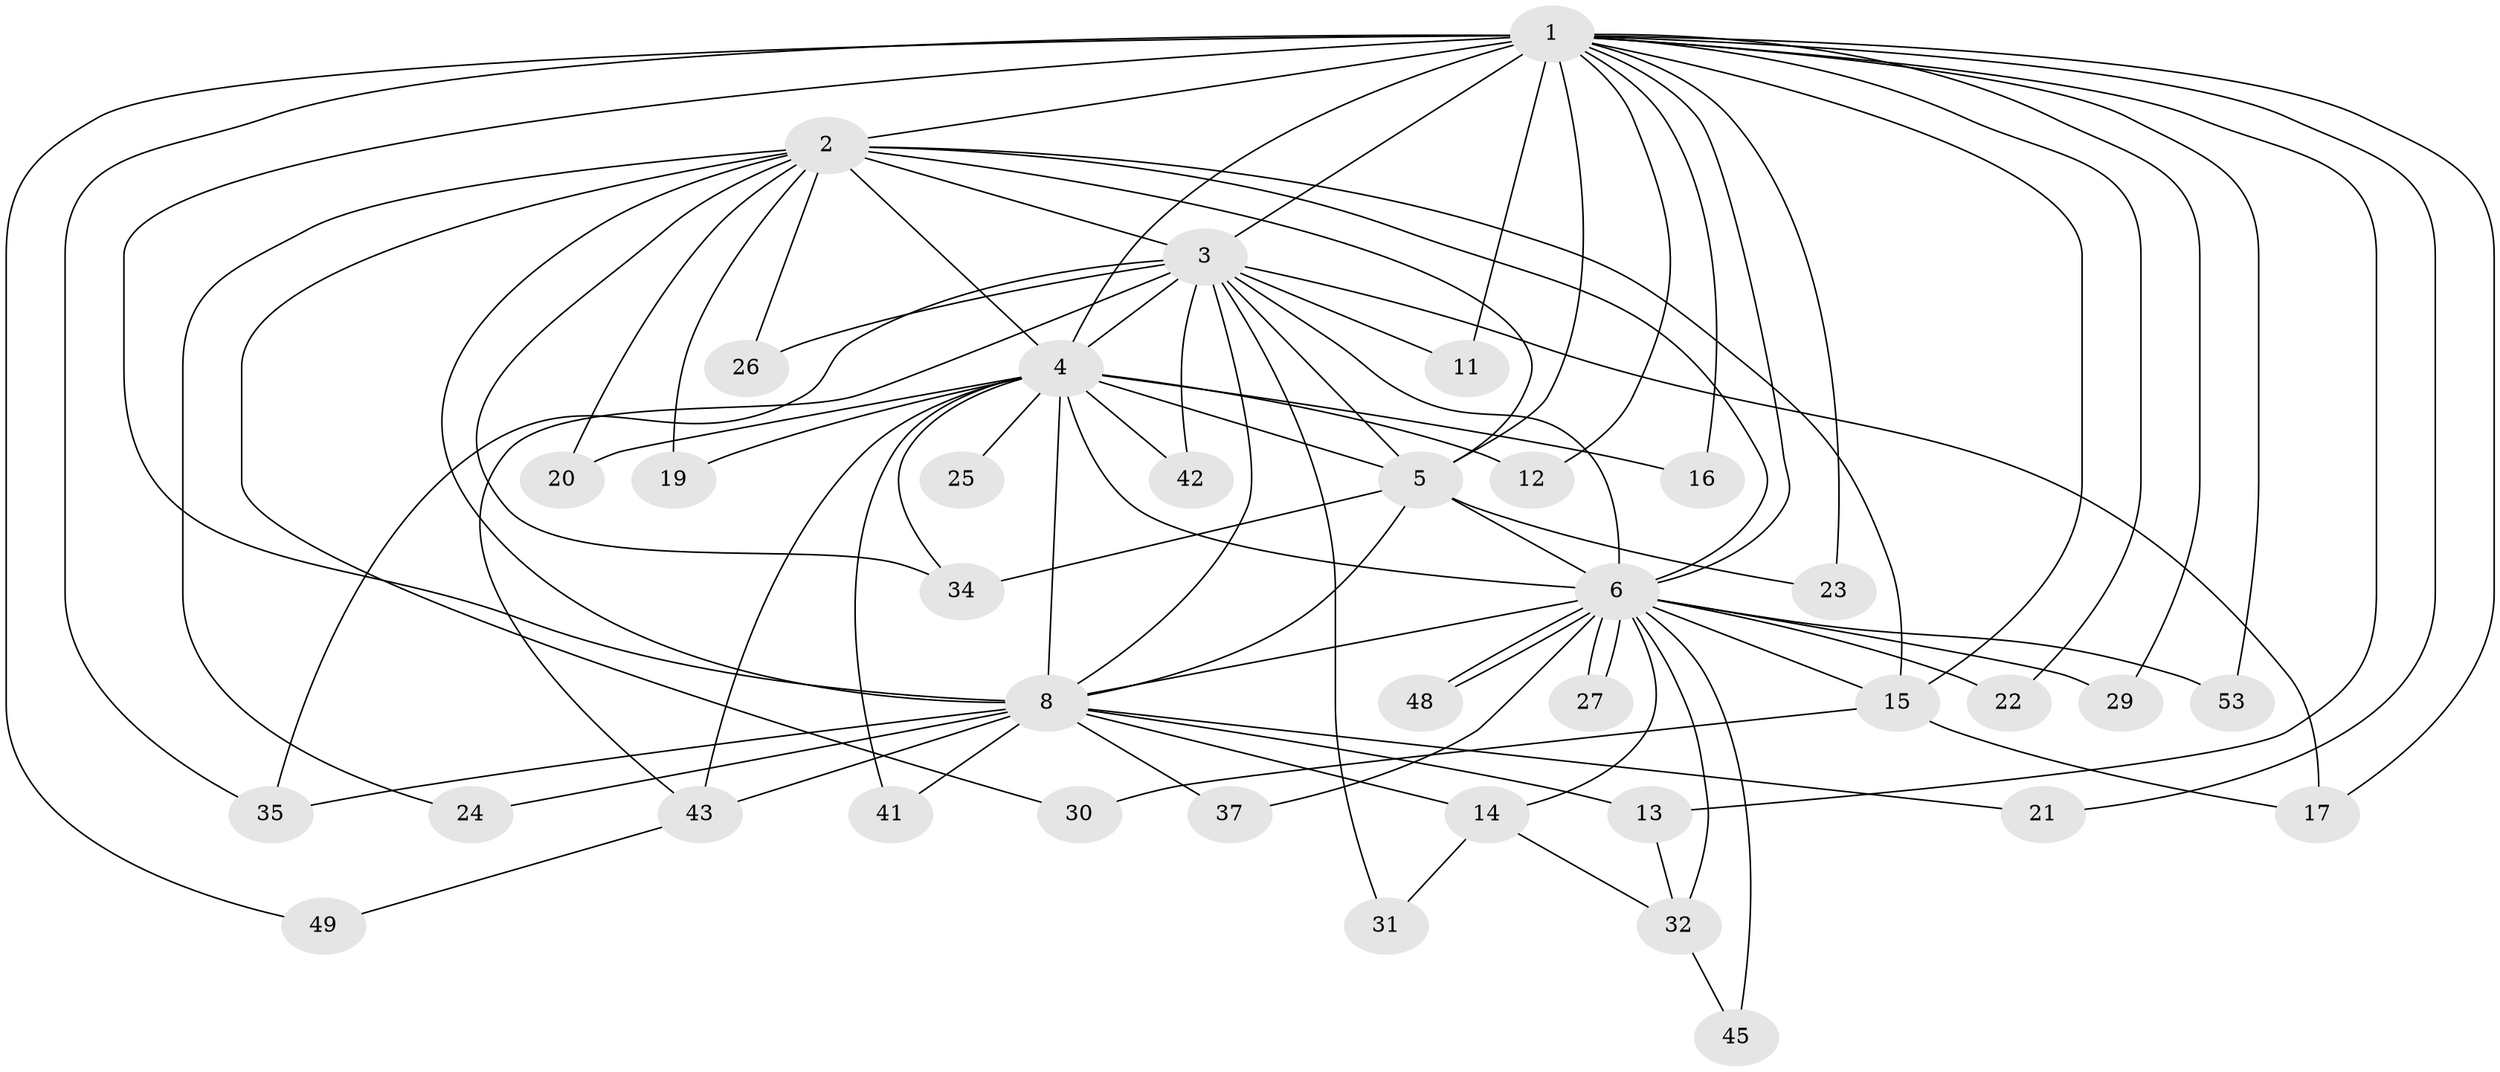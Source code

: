 // original degree distribution, {12: 0.03773584905660377, 20: 0.03773584905660377, 11: 0.03773584905660377, 17: 0.018867924528301886, 23: 0.018867924528301886, 16: 0.018867924528301886, 15: 0.018867924528301886, 2: 0.5849056603773585, 4: 0.05660377358490566, 5: 0.03773584905660377, 3: 0.1320754716981132}
// Generated by graph-tools (version 1.1) at 2025/11/02/27/25 16:11:05]
// undirected, 37 vertices, 86 edges
graph export_dot {
graph [start="1"]
  node [color=gray90,style=filled];
  1 [super="+7"];
  2 [super="+46"];
  3 [super="+9"];
  4 [super="+10"];
  5 [super="+39"];
  6 [super="+47"];
  8 [super="+18"];
  11;
  12;
  13 [super="+52"];
  14 [super="+38"];
  15 [super="+51"];
  16;
  17 [super="+36"];
  19 [super="+28"];
  20 [super="+33"];
  21;
  22;
  23;
  24;
  25;
  26;
  27;
  29;
  30;
  31;
  32;
  34 [super="+50"];
  35 [super="+40"];
  37;
  41;
  42;
  43 [super="+44"];
  45;
  48;
  49;
  53;
  1 -- 2 [weight=2];
  1 -- 3 [weight=4];
  1 -- 4 [weight=4];
  1 -- 5 [weight=2];
  1 -- 6 [weight=2];
  1 -- 8 [weight=2];
  1 -- 11;
  1 -- 16;
  1 -- 21;
  1 -- 12;
  1 -- 13;
  1 -- 15;
  1 -- 22;
  1 -- 23;
  1 -- 29;
  1 -- 49;
  1 -- 53;
  1 -- 17;
  1 -- 35;
  2 -- 3 [weight=2];
  2 -- 4 [weight=2];
  2 -- 5;
  2 -- 6 [weight=2];
  2 -- 8 [weight=2];
  2 -- 19 [weight=2];
  2 -- 20 [weight=2];
  2 -- 24;
  2 -- 26;
  2 -- 30;
  2 -- 34;
  2 -- 15;
  3 -- 4 [weight=4];
  3 -- 5 [weight=2];
  3 -- 6 [weight=2];
  3 -- 8 [weight=3];
  3 -- 26;
  3 -- 31;
  3 -- 35;
  3 -- 42;
  3 -- 11;
  3 -- 43;
  3 -- 17;
  4 -- 5 [weight=2];
  4 -- 6 [weight=2];
  4 -- 8 [weight=2];
  4 -- 12;
  4 -- 16;
  4 -- 20;
  4 -- 25 [weight=2];
  4 -- 34;
  4 -- 41;
  4 -- 42;
  4 -- 43;
  4 -- 19;
  5 -- 6 [weight=2];
  5 -- 8;
  5 -- 23;
  5 -- 34;
  6 -- 8;
  6 -- 14;
  6 -- 15;
  6 -- 22;
  6 -- 27;
  6 -- 27;
  6 -- 29;
  6 -- 32;
  6 -- 37;
  6 -- 45;
  6 -- 48;
  6 -- 48;
  6 -- 53;
  8 -- 14;
  8 -- 24;
  8 -- 35;
  8 -- 41;
  8 -- 43;
  8 -- 37;
  8 -- 21;
  8 -- 13;
  13 -- 32;
  14 -- 31;
  14 -- 32;
  15 -- 17;
  15 -- 30;
  32 -- 45;
  43 -- 49;
}
